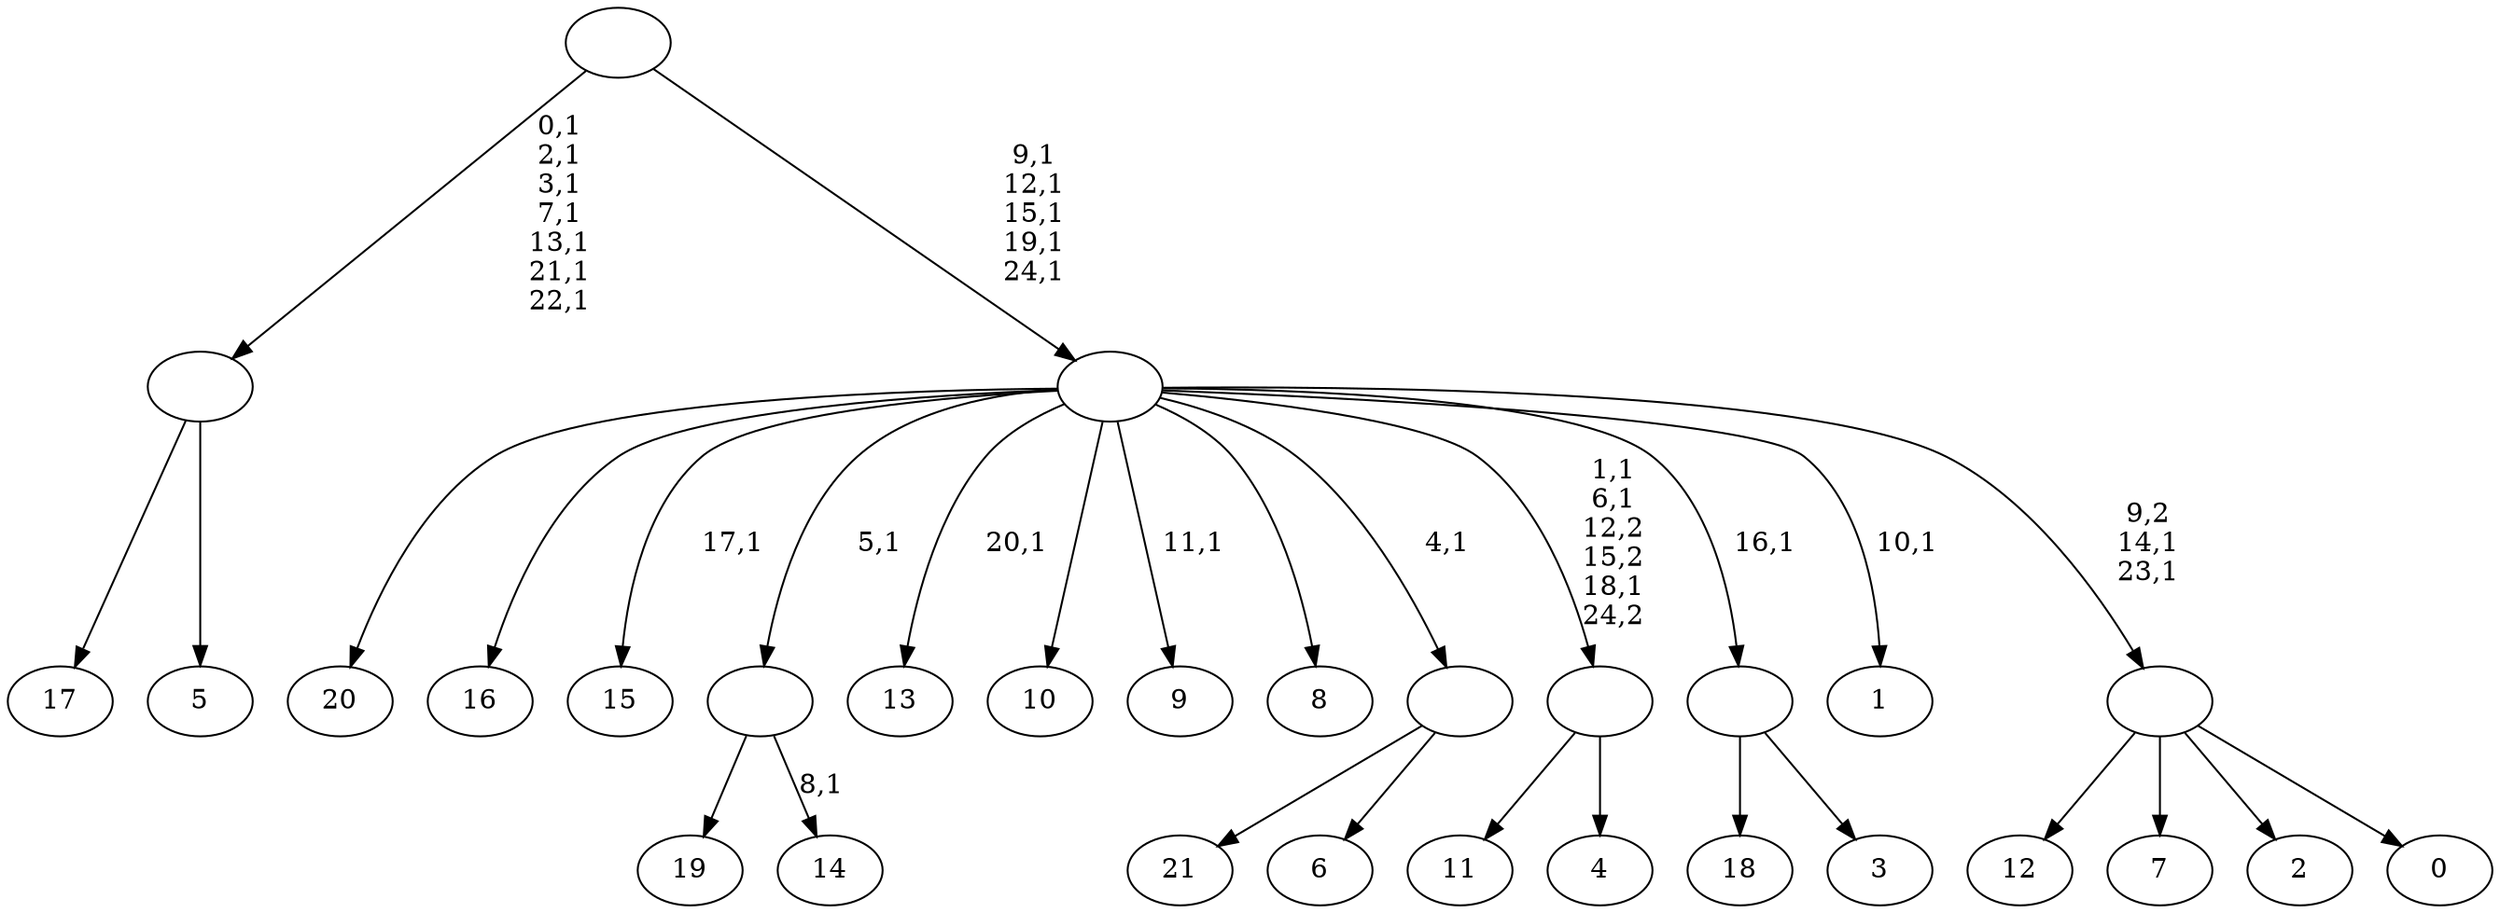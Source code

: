 digraph T {
	47 [label="21"]
	46 [label="20"]
	45 [label="19"]
	44 [label="18"]
	43 [label="17"]
	42 [label="16"]
	41 [label="15"]
	39 [label="14"]
	37 [label=""]
	36 [label="13"]
	34 [label="12"]
	33 [label="11"]
	32 [label="10"]
	31 [label="9"]
	29 [label="8"]
	28 [label="7"]
	27 [label="6"]
	26 [label=""]
	25 [label="5"]
	24 [label=""]
	17 [label="4"]
	16 [label=""]
	13 [label="3"]
	12 [label=""]
	11 [label="2"]
	10 [label="1"]
	8 [label="0"]
	7 [label=""]
	5 [label=""]
	0 [label=""]
	37 -> 39 [label="8,1"]
	37 -> 45 [label=""]
	26 -> 47 [label=""]
	26 -> 27 [label=""]
	24 -> 43 [label=""]
	24 -> 25 [label=""]
	16 -> 33 [label=""]
	16 -> 17 [label=""]
	12 -> 44 [label=""]
	12 -> 13 [label=""]
	7 -> 34 [label=""]
	7 -> 28 [label=""]
	7 -> 11 [label=""]
	7 -> 8 [label=""]
	5 -> 7 [label="9,2\n14,1\n23,1"]
	5 -> 10 [label="10,1"]
	5 -> 16 [label="1,1\n6,1\n12,2\n15,2\n18,1\n24,2"]
	5 -> 31 [label="11,1"]
	5 -> 36 [label="20,1"]
	5 -> 41 [label="17,1"]
	5 -> 46 [label=""]
	5 -> 42 [label=""]
	5 -> 37 [label="5,1"]
	5 -> 32 [label=""]
	5 -> 29 [label=""]
	5 -> 26 [label="4,1"]
	5 -> 12 [label="16,1"]
	0 -> 5 [label="9,1\n12,1\n15,1\n19,1\n24,1"]
	0 -> 24 [label="0,1\n2,1\n3,1\n7,1\n13,1\n21,1\n22,1"]
}
